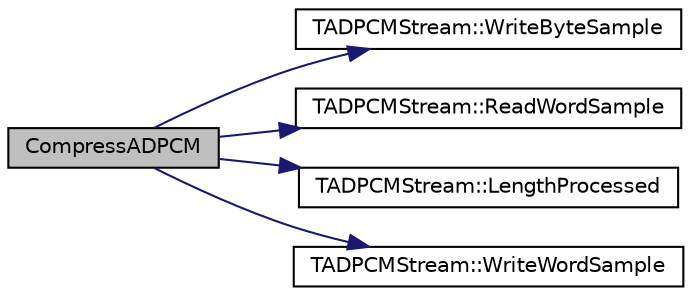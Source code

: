 digraph G
{
  edge [fontname="Helvetica",fontsize="10",labelfontname="Helvetica",labelfontsize="10"];
  node [fontname="Helvetica",fontsize="10",shape=record];
  rankdir="LR";
  Node1 [label="CompressADPCM",height=0.2,width=0.4,color="black", fillcolor="grey75", style="filled" fontcolor="black"];
  Node1 -> Node2 [color="midnightblue",fontsize="10",style="solid",fontname="Helvetica"];
  Node2 [label="TADPCMStream::WriteByteSample",height=0.2,width=0.4,color="black", fillcolor="white", style="filled",URL="$class_t_a_d_p_c_m_stream.html#aa472bcd7ae6a3c12e94657916d565296"];
  Node1 -> Node3 [color="midnightblue",fontsize="10",style="solid",fontname="Helvetica"];
  Node3 [label="TADPCMStream::ReadWordSample",height=0.2,width=0.4,color="black", fillcolor="white", style="filled",URL="$class_t_a_d_p_c_m_stream.html#a670b66453ecd6d5e4c55fab6243ebbf1"];
  Node1 -> Node4 [color="midnightblue",fontsize="10",style="solid",fontname="Helvetica"];
  Node4 [label="TADPCMStream::LengthProcessed",height=0.2,width=0.4,color="black", fillcolor="white", style="filled",URL="$class_t_a_d_p_c_m_stream.html#a78f5f80d8374bb47353ea678596501b1"];
  Node1 -> Node5 [color="midnightblue",fontsize="10",style="solid",fontname="Helvetica"];
  Node5 [label="TADPCMStream::WriteWordSample",height=0.2,width=0.4,color="black", fillcolor="white", style="filled",URL="$class_t_a_d_p_c_m_stream.html#a1e438ec20279f30a473bb593db950a2c"];
}
